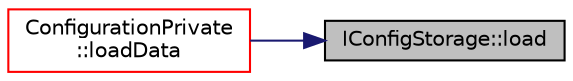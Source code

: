 digraph "IConfigStorage::load"
{
 // LATEX_PDF_SIZE
  edge [fontname="Helvetica",fontsize="10",labelfontname="Helvetica",labelfontsize="10"];
  node [fontname="Helvetica",fontsize="10",shape=record];
  rankdir="RL";
  Node1 [label="IConfigStorage::load",height=0.2,width=0.4,color="black", fillcolor="grey75", style="filled", fontcolor="black",tooltip="Load configuration."];
  Node1 -> Node2 [dir="back",color="midnightblue",fontsize="10",style="solid",fontname="Helvetica"];
  Node2 [label="ConfigurationPrivate\l::loadData",height=0.2,width=0.4,color="red", fillcolor="white", style="filled",URL="$class_configuration_private.html#aaff69d51d30f068379aec296d49fdf7b",tooltip=" "];
}
